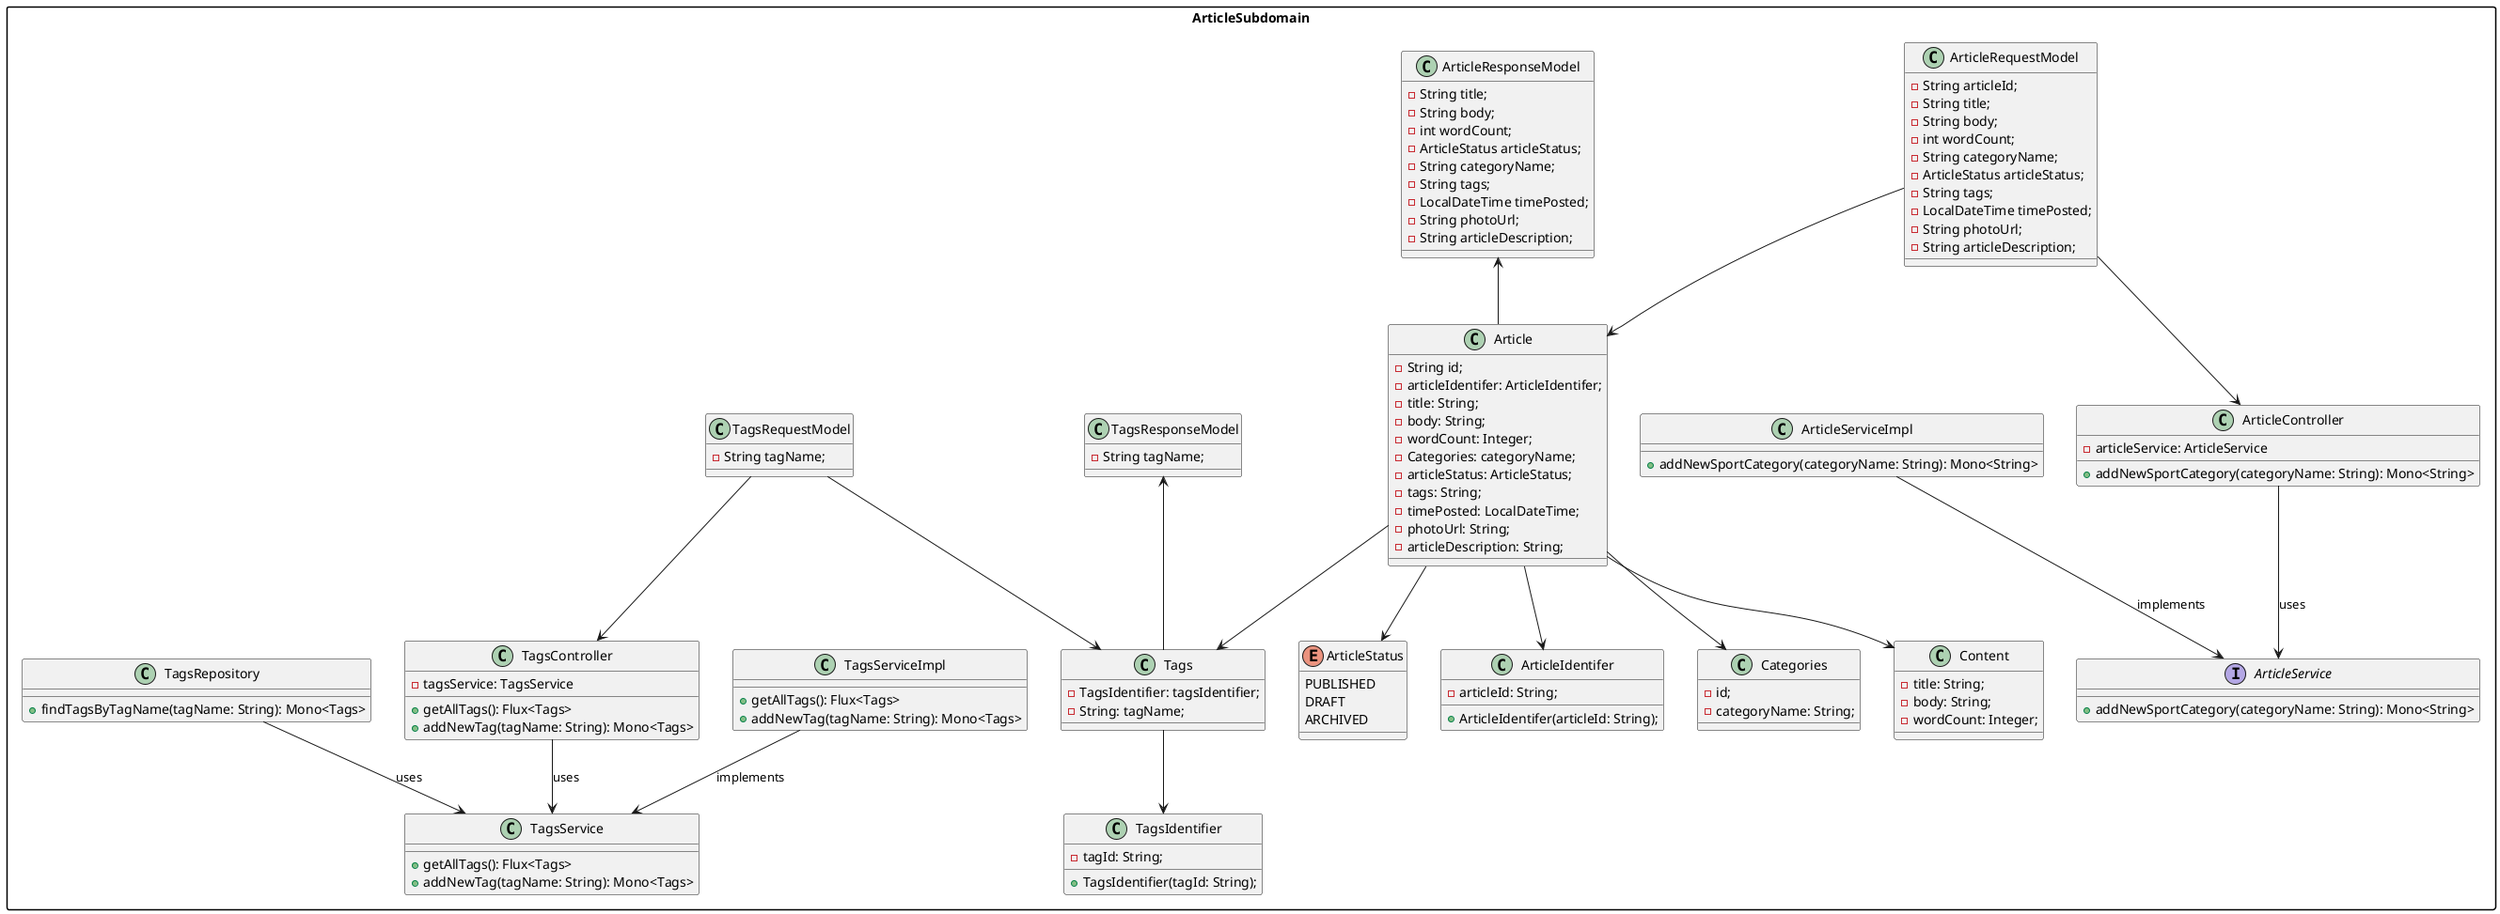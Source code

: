 @startuml editArticles
skinparam packageStyle rectangle

package "ArticleSubdomain" {

    class ArticleController {
        -articleService: ArticleService
       + addNewSportCategory(categoryName: String): Mono<String>

    }

    class ArticleResponseModel {
        - String title;
        - String body;
        - int wordCount;
        - ArticleStatus articleStatus;
        - String categoryName;
        - String tags;
        - LocalDateTime timePosted;
        - String photoUrl;
        - String articleDescription;
    }

    class ArticleRequestModel {
        - String articleId;
        - String title;
        - String body;
        - int wordCount;
        - String categoryName;
        - ArticleStatus articleStatus;
        - String tags;
        - LocalDateTime timePosted;
        - String photoUrl;
        - String articleDescription;
    }

    interface ArticleService {
         + addNewSportCategory(categoryName: String): Mono<String>
    }

    class ArticleServiceImpl {
        + addNewSportCategory(categoryName: String): Mono<String>

    }

    class Article {
        - String id;
        - articleIdentifer: ArticleIdentifer;
        - title: String;
        - body: String;
        - wordCount: Integer;
        - Categories: categoryName;
        - articleStatus: ArticleStatus;
        - tags: String;
        - timePosted: LocalDateTime;
        - photoUrl: String;
        - articleDescription: String;
    }

    class Categories {
        - id;
        - categoryName: String;
    }

    class Content {
        - title: String;
        - body: String;
        - wordCount: Integer;
    }

    enum ArticleStatus {
        PUBLISHED
        DRAFT
        ARCHIVED
    }

    class ArticleIdentifer {
        - articleId: String;
        + ArticleIdentifer(articleId: String);
    }

    class Tags{
        - TagsIdentifier: tagsIdentifier;
        - String: tagName;
    }

    class TagsIdentifier{
        - tagId: String;
        + TagsIdentifier(tagId: String);
    }

   class TagsRepository{
        + findTagsByTagName(tagName: String): Mono<Tags>
    }

    class TagsService{
        + getAllTags(): Flux<Tags>
        + addNewTag(tagName: String): Mono<Tags>
    }

    class TagsServiceImpl{
        + getAllTags(): Flux<Tags>
        + addNewTag(tagName: String): Mono<Tags>
    }

    class TagsController{
        - tagsService: TagsService
        + getAllTags(): Flux<Tags>
        + addNewTag(tagName: String): Mono<Tags>
    }

    class TagsResponseModel{
        - String tagName;
    }

    class TagsRequestModel{
        - String tagName;
    }

    TagsResponseModel <-- Tags
    TagsRequestModel --> Tags
    TagsController --> TagsService : uses
    TagsServiceImpl --> TagsService : implements
    TagsRepository --> TagsService : uses

    TagsRequestModel --> TagsController

    Tags --> TagsIdentifier


    ArticleResponseModel <-- Article
    ArticleRequestModel --> Article
    ArticleController --> ArticleService : uses
    ArticleServiceImpl --> ArticleService : implements

    ArticleRequestModel --> ArticleController
    Article --> ArticleIdentifer
    Article --> Content
    Article --> ArticleStatus
    Article --> Categories

    Article --> Tags
}

@enduml
